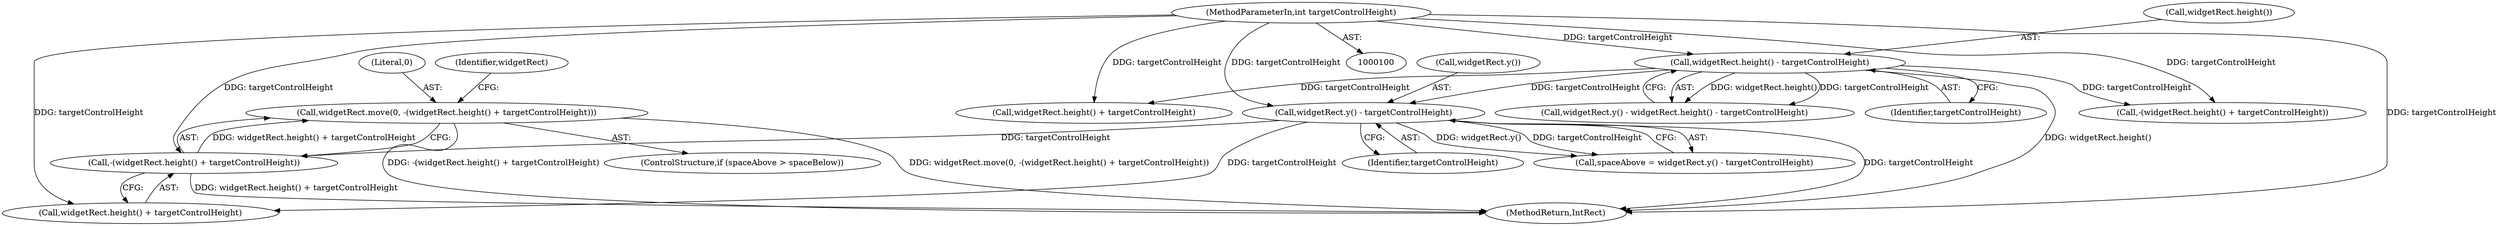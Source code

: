 digraph "1_Chrome_c7e50b5ef454efd6ab9527d795442c213eeb6afa@API" {
"1000322" [label="(Call,widgetRect.move(0, -(widgetRect.height() + targetControlHeight)))"];
"1000324" [label="(Call,-(widgetRect.height() + targetControlHeight))"];
"1000290" [label="(Call,widgetRect.y() - targetControlHeight)"];
"1000274" [label="(Call,widgetRect.height() - targetControlHeight)"];
"1000101" [label="(MethodParameterIn,int targetControlHeight)"];
"1000291" [label="(Call,widgetRect.y())"];
"1000282" [label="(Call,widgetRect.height() + targetControlHeight)"];
"1000323" [label="(Literal,0)"];
"1000325" [label="(Call,widgetRect.height() + targetControlHeight)"];
"1000290" [label="(Call,widgetRect.y() - targetControlHeight)"];
"1000292" [label="(Identifier,targetControlHeight)"];
"1000329" [label="(Identifier,widgetRect)"];
"1000324" [label="(Call,-(widgetRect.height() + targetControlHeight))"];
"1000322" [label="(Call,widgetRect.move(0, -(widgetRect.height() + targetControlHeight)))"];
"1000318" [label="(ControlStructure,if (spaceAbove > spaceBelow))"];
"1000330" [label="(MethodReturn,IntRect)"];
"1000101" [label="(MethodParameterIn,int targetControlHeight)"];
"1000276" [label="(Identifier,targetControlHeight)"];
"1000281" [label="(Call,-(widgetRect.height() + targetControlHeight))"];
"1000275" [label="(Call,widgetRect.height())"];
"1000272" [label="(Call,widgetRect.y() - widgetRect.height() - targetControlHeight)"];
"1000274" [label="(Call,widgetRect.height() - targetControlHeight)"];
"1000288" [label="(Call,spaceAbove = widgetRect.y() - targetControlHeight)"];
"1000322" -> "1000318"  [label="AST: "];
"1000322" -> "1000324"  [label="CFG: "];
"1000323" -> "1000322"  [label="AST: "];
"1000324" -> "1000322"  [label="AST: "];
"1000329" -> "1000322"  [label="CFG: "];
"1000322" -> "1000330"  [label="DDG: -(widgetRect.height() + targetControlHeight)"];
"1000322" -> "1000330"  [label="DDG: widgetRect.move(0, -(widgetRect.height() + targetControlHeight))"];
"1000324" -> "1000322"  [label="DDG: widgetRect.height() + targetControlHeight"];
"1000324" -> "1000325"  [label="CFG: "];
"1000325" -> "1000324"  [label="AST: "];
"1000324" -> "1000330"  [label="DDG: widgetRect.height() + targetControlHeight"];
"1000290" -> "1000324"  [label="DDG: targetControlHeight"];
"1000101" -> "1000324"  [label="DDG: targetControlHeight"];
"1000290" -> "1000288"  [label="AST: "];
"1000290" -> "1000292"  [label="CFG: "];
"1000291" -> "1000290"  [label="AST: "];
"1000292" -> "1000290"  [label="AST: "];
"1000288" -> "1000290"  [label="CFG: "];
"1000290" -> "1000330"  [label="DDG: targetControlHeight"];
"1000290" -> "1000288"  [label="DDG: widgetRect.y()"];
"1000290" -> "1000288"  [label="DDG: targetControlHeight"];
"1000274" -> "1000290"  [label="DDG: targetControlHeight"];
"1000101" -> "1000290"  [label="DDG: targetControlHeight"];
"1000290" -> "1000325"  [label="DDG: targetControlHeight"];
"1000274" -> "1000272"  [label="AST: "];
"1000274" -> "1000276"  [label="CFG: "];
"1000275" -> "1000274"  [label="AST: "];
"1000276" -> "1000274"  [label="AST: "];
"1000272" -> "1000274"  [label="CFG: "];
"1000274" -> "1000330"  [label="DDG: widgetRect.height()"];
"1000274" -> "1000272"  [label="DDG: widgetRect.height()"];
"1000274" -> "1000272"  [label="DDG: targetControlHeight"];
"1000101" -> "1000274"  [label="DDG: targetControlHeight"];
"1000274" -> "1000281"  [label="DDG: targetControlHeight"];
"1000274" -> "1000282"  [label="DDG: targetControlHeight"];
"1000101" -> "1000100"  [label="AST: "];
"1000101" -> "1000330"  [label="DDG: targetControlHeight"];
"1000101" -> "1000281"  [label="DDG: targetControlHeight"];
"1000101" -> "1000282"  [label="DDG: targetControlHeight"];
"1000101" -> "1000325"  [label="DDG: targetControlHeight"];
}
